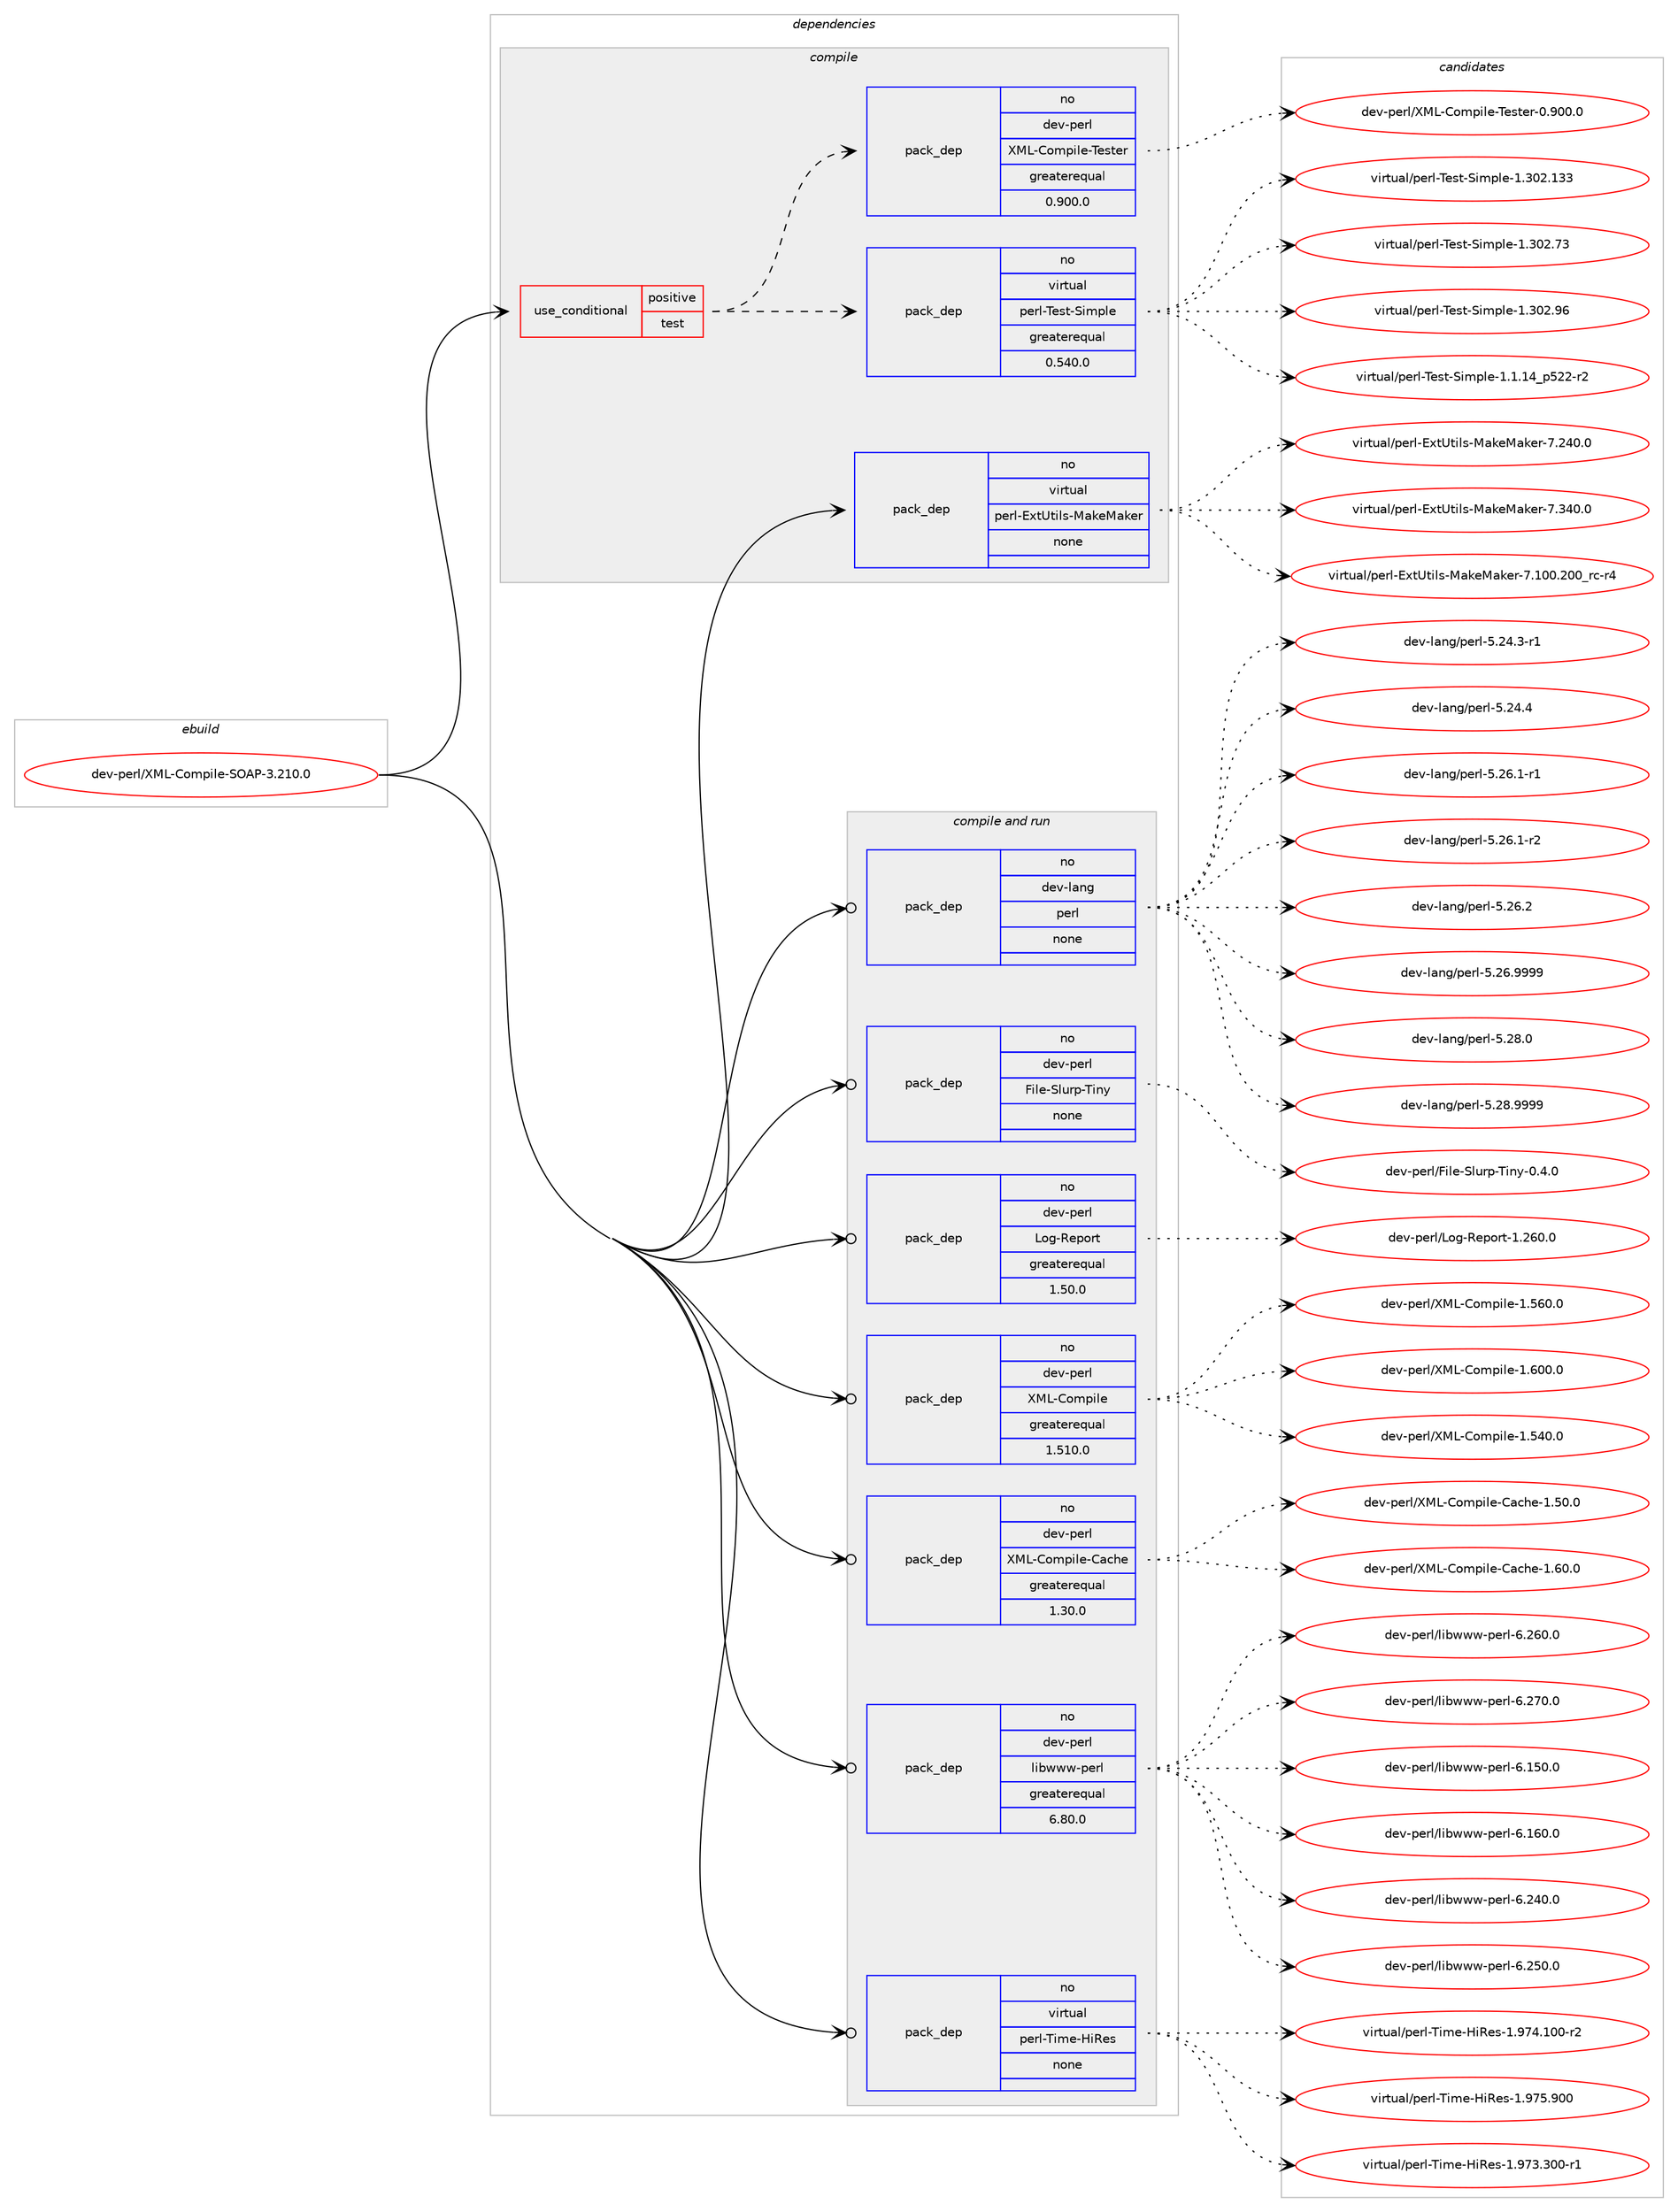 digraph prolog {

# *************
# Graph options
# *************

newrank=true;
concentrate=true;
compound=true;
graph [rankdir=LR,fontname=Helvetica,fontsize=10,ranksep=1.5];#, ranksep=2.5, nodesep=0.2];
edge  [arrowhead=vee];
node  [fontname=Helvetica,fontsize=10];

# **********
# The ebuild
# **********

subgraph cluster_leftcol {
color=gray;
rank=same;
label=<<i>ebuild</i>>;
id [label="dev-perl/XML-Compile-SOAP-3.210.0", color=red, width=4, href="../dev-perl/XML-Compile-SOAP-3.210.0.svg"];
}

# ****************
# The dependencies
# ****************

subgraph cluster_midcol {
color=gray;
label=<<i>dependencies</i>>;
subgraph cluster_compile {
fillcolor="#eeeeee";
style=filled;
label=<<i>compile</i>>;
subgraph cond369117 {
dependency1391226 [label=<<TABLE BORDER="0" CELLBORDER="1" CELLSPACING="0" CELLPADDING="4"><TR><TD ROWSPAN="3" CELLPADDING="10">use_conditional</TD></TR><TR><TD>positive</TD></TR><TR><TD>test</TD></TR></TABLE>>, shape=none, color=red];
subgraph pack999043 {
dependency1391227 [label=<<TABLE BORDER="0" CELLBORDER="1" CELLSPACING="0" CELLPADDING="4" WIDTH="220"><TR><TD ROWSPAN="6" CELLPADDING="30">pack_dep</TD></TR><TR><TD WIDTH="110">no</TD></TR><TR><TD>virtual</TD></TR><TR><TD>perl-Test-Simple</TD></TR><TR><TD>greaterequal</TD></TR><TR><TD>0.540.0</TD></TR></TABLE>>, shape=none, color=blue];
}
dependency1391226:e -> dependency1391227:w [weight=20,style="dashed",arrowhead="vee"];
subgraph pack999044 {
dependency1391228 [label=<<TABLE BORDER="0" CELLBORDER="1" CELLSPACING="0" CELLPADDING="4" WIDTH="220"><TR><TD ROWSPAN="6" CELLPADDING="30">pack_dep</TD></TR><TR><TD WIDTH="110">no</TD></TR><TR><TD>dev-perl</TD></TR><TR><TD>XML-Compile-Tester</TD></TR><TR><TD>greaterequal</TD></TR><TR><TD>0.900.0</TD></TR></TABLE>>, shape=none, color=blue];
}
dependency1391226:e -> dependency1391228:w [weight=20,style="dashed",arrowhead="vee"];
}
id:e -> dependency1391226:w [weight=20,style="solid",arrowhead="vee"];
subgraph pack999045 {
dependency1391229 [label=<<TABLE BORDER="0" CELLBORDER="1" CELLSPACING="0" CELLPADDING="4" WIDTH="220"><TR><TD ROWSPAN="6" CELLPADDING="30">pack_dep</TD></TR><TR><TD WIDTH="110">no</TD></TR><TR><TD>virtual</TD></TR><TR><TD>perl-ExtUtils-MakeMaker</TD></TR><TR><TD>none</TD></TR><TR><TD></TD></TR></TABLE>>, shape=none, color=blue];
}
id:e -> dependency1391229:w [weight=20,style="solid",arrowhead="vee"];
}
subgraph cluster_compileandrun {
fillcolor="#eeeeee";
style=filled;
label=<<i>compile and run</i>>;
subgraph pack999046 {
dependency1391230 [label=<<TABLE BORDER="0" CELLBORDER="1" CELLSPACING="0" CELLPADDING="4" WIDTH="220"><TR><TD ROWSPAN="6" CELLPADDING="30">pack_dep</TD></TR><TR><TD WIDTH="110">no</TD></TR><TR><TD>dev-lang</TD></TR><TR><TD>perl</TD></TR><TR><TD>none</TD></TR><TR><TD></TD></TR></TABLE>>, shape=none, color=blue];
}
id:e -> dependency1391230:w [weight=20,style="solid",arrowhead="odotvee"];
subgraph pack999047 {
dependency1391231 [label=<<TABLE BORDER="0" CELLBORDER="1" CELLSPACING="0" CELLPADDING="4" WIDTH="220"><TR><TD ROWSPAN="6" CELLPADDING="30">pack_dep</TD></TR><TR><TD WIDTH="110">no</TD></TR><TR><TD>dev-perl</TD></TR><TR><TD>File-Slurp-Tiny</TD></TR><TR><TD>none</TD></TR><TR><TD></TD></TR></TABLE>>, shape=none, color=blue];
}
id:e -> dependency1391231:w [weight=20,style="solid",arrowhead="odotvee"];
subgraph pack999048 {
dependency1391232 [label=<<TABLE BORDER="0" CELLBORDER="1" CELLSPACING="0" CELLPADDING="4" WIDTH="220"><TR><TD ROWSPAN="6" CELLPADDING="30">pack_dep</TD></TR><TR><TD WIDTH="110">no</TD></TR><TR><TD>dev-perl</TD></TR><TR><TD>Log-Report</TD></TR><TR><TD>greaterequal</TD></TR><TR><TD>1.50.0</TD></TR></TABLE>>, shape=none, color=blue];
}
id:e -> dependency1391232:w [weight=20,style="solid",arrowhead="odotvee"];
subgraph pack999049 {
dependency1391233 [label=<<TABLE BORDER="0" CELLBORDER="1" CELLSPACING="0" CELLPADDING="4" WIDTH="220"><TR><TD ROWSPAN="6" CELLPADDING="30">pack_dep</TD></TR><TR><TD WIDTH="110">no</TD></TR><TR><TD>dev-perl</TD></TR><TR><TD>XML-Compile</TD></TR><TR><TD>greaterequal</TD></TR><TR><TD>1.510.0</TD></TR></TABLE>>, shape=none, color=blue];
}
id:e -> dependency1391233:w [weight=20,style="solid",arrowhead="odotvee"];
subgraph pack999050 {
dependency1391234 [label=<<TABLE BORDER="0" CELLBORDER="1" CELLSPACING="0" CELLPADDING="4" WIDTH="220"><TR><TD ROWSPAN="6" CELLPADDING="30">pack_dep</TD></TR><TR><TD WIDTH="110">no</TD></TR><TR><TD>dev-perl</TD></TR><TR><TD>XML-Compile-Cache</TD></TR><TR><TD>greaterequal</TD></TR><TR><TD>1.30.0</TD></TR></TABLE>>, shape=none, color=blue];
}
id:e -> dependency1391234:w [weight=20,style="solid",arrowhead="odotvee"];
subgraph pack999051 {
dependency1391235 [label=<<TABLE BORDER="0" CELLBORDER="1" CELLSPACING="0" CELLPADDING="4" WIDTH="220"><TR><TD ROWSPAN="6" CELLPADDING="30">pack_dep</TD></TR><TR><TD WIDTH="110">no</TD></TR><TR><TD>dev-perl</TD></TR><TR><TD>libwww-perl</TD></TR><TR><TD>greaterequal</TD></TR><TR><TD>6.80.0</TD></TR></TABLE>>, shape=none, color=blue];
}
id:e -> dependency1391235:w [weight=20,style="solid",arrowhead="odotvee"];
subgraph pack999052 {
dependency1391236 [label=<<TABLE BORDER="0" CELLBORDER="1" CELLSPACING="0" CELLPADDING="4" WIDTH="220"><TR><TD ROWSPAN="6" CELLPADDING="30">pack_dep</TD></TR><TR><TD WIDTH="110">no</TD></TR><TR><TD>virtual</TD></TR><TR><TD>perl-Time-HiRes</TD></TR><TR><TD>none</TD></TR><TR><TD></TD></TR></TABLE>>, shape=none, color=blue];
}
id:e -> dependency1391236:w [weight=20,style="solid",arrowhead="odotvee"];
}
subgraph cluster_run {
fillcolor="#eeeeee";
style=filled;
label=<<i>run</i>>;
}
}

# **************
# The candidates
# **************

subgraph cluster_choices {
rank=same;
color=gray;
label=<<i>candidates</i>>;

subgraph choice999043 {
color=black;
nodesep=1;
choice11810511411611797108471121011141084584101115116458310510911210810145494649464952951125350504511450 [label="virtual/perl-Test-Simple-1.1.14_p522-r2", color=red, width=4,href="../virtual/perl-Test-Simple-1.1.14_p522-r2.svg"];
choice11810511411611797108471121011141084584101115116458310510911210810145494651485046495151 [label="virtual/perl-Test-Simple-1.302.133", color=red, width=4,href="../virtual/perl-Test-Simple-1.302.133.svg"];
choice118105114116117971084711210111410845841011151164583105109112108101454946514850465551 [label="virtual/perl-Test-Simple-1.302.73", color=red, width=4,href="../virtual/perl-Test-Simple-1.302.73.svg"];
choice118105114116117971084711210111410845841011151164583105109112108101454946514850465754 [label="virtual/perl-Test-Simple-1.302.96", color=red, width=4,href="../virtual/perl-Test-Simple-1.302.96.svg"];
dependency1391227:e -> choice11810511411611797108471121011141084584101115116458310510911210810145494649464952951125350504511450:w [style=dotted,weight="100"];
dependency1391227:e -> choice11810511411611797108471121011141084584101115116458310510911210810145494651485046495151:w [style=dotted,weight="100"];
dependency1391227:e -> choice118105114116117971084711210111410845841011151164583105109112108101454946514850465551:w [style=dotted,weight="100"];
dependency1391227:e -> choice118105114116117971084711210111410845841011151164583105109112108101454946514850465754:w [style=dotted,weight="100"];
}
subgraph choice999044 {
color=black;
nodesep=1;
choice1001011184511210111410847887776456711110911210510810145841011151161011144548465748484648 [label="dev-perl/XML-Compile-Tester-0.900.0", color=red, width=4,href="../dev-perl/XML-Compile-Tester-0.900.0.svg"];
dependency1391228:e -> choice1001011184511210111410847887776456711110911210510810145841011151161011144548465748484648:w [style=dotted,weight="100"];
}
subgraph choice999045 {
color=black;
nodesep=1;
choice118105114116117971084711210111410845691201168511610510811545779710710177971071011144555464948484650484895114994511452 [label="virtual/perl-ExtUtils-MakeMaker-7.100.200_rc-r4", color=red, width=4,href="../virtual/perl-ExtUtils-MakeMaker-7.100.200_rc-r4.svg"];
choice118105114116117971084711210111410845691201168511610510811545779710710177971071011144555465052484648 [label="virtual/perl-ExtUtils-MakeMaker-7.240.0", color=red, width=4,href="../virtual/perl-ExtUtils-MakeMaker-7.240.0.svg"];
choice118105114116117971084711210111410845691201168511610510811545779710710177971071011144555465152484648 [label="virtual/perl-ExtUtils-MakeMaker-7.340.0", color=red, width=4,href="../virtual/perl-ExtUtils-MakeMaker-7.340.0.svg"];
dependency1391229:e -> choice118105114116117971084711210111410845691201168511610510811545779710710177971071011144555464948484650484895114994511452:w [style=dotted,weight="100"];
dependency1391229:e -> choice118105114116117971084711210111410845691201168511610510811545779710710177971071011144555465052484648:w [style=dotted,weight="100"];
dependency1391229:e -> choice118105114116117971084711210111410845691201168511610510811545779710710177971071011144555465152484648:w [style=dotted,weight="100"];
}
subgraph choice999046 {
color=black;
nodesep=1;
choice100101118451089711010347112101114108455346505246514511449 [label="dev-lang/perl-5.24.3-r1", color=red, width=4,href="../dev-lang/perl-5.24.3-r1.svg"];
choice10010111845108971101034711210111410845534650524652 [label="dev-lang/perl-5.24.4", color=red, width=4,href="../dev-lang/perl-5.24.4.svg"];
choice100101118451089711010347112101114108455346505446494511449 [label="dev-lang/perl-5.26.1-r1", color=red, width=4,href="../dev-lang/perl-5.26.1-r1.svg"];
choice100101118451089711010347112101114108455346505446494511450 [label="dev-lang/perl-5.26.1-r2", color=red, width=4,href="../dev-lang/perl-5.26.1-r2.svg"];
choice10010111845108971101034711210111410845534650544650 [label="dev-lang/perl-5.26.2", color=red, width=4,href="../dev-lang/perl-5.26.2.svg"];
choice10010111845108971101034711210111410845534650544657575757 [label="dev-lang/perl-5.26.9999", color=red, width=4,href="../dev-lang/perl-5.26.9999.svg"];
choice10010111845108971101034711210111410845534650564648 [label="dev-lang/perl-5.28.0", color=red, width=4,href="../dev-lang/perl-5.28.0.svg"];
choice10010111845108971101034711210111410845534650564657575757 [label="dev-lang/perl-5.28.9999", color=red, width=4,href="../dev-lang/perl-5.28.9999.svg"];
dependency1391230:e -> choice100101118451089711010347112101114108455346505246514511449:w [style=dotted,weight="100"];
dependency1391230:e -> choice10010111845108971101034711210111410845534650524652:w [style=dotted,weight="100"];
dependency1391230:e -> choice100101118451089711010347112101114108455346505446494511449:w [style=dotted,weight="100"];
dependency1391230:e -> choice100101118451089711010347112101114108455346505446494511450:w [style=dotted,weight="100"];
dependency1391230:e -> choice10010111845108971101034711210111410845534650544650:w [style=dotted,weight="100"];
dependency1391230:e -> choice10010111845108971101034711210111410845534650544657575757:w [style=dotted,weight="100"];
dependency1391230:e -> choice10010111845108971101034711210111410845534650564648:w [style=dotted,weight="100"];
dependency1391230:e -> choice10010111845108971101034711210111410845534650564657575757:w [style=dotted,weight="100"];
}
subgraph choice999047 {
color=black;
nodesep=1;
choice10010111845112101114108477010510810145831081171141124584105110121454846524648 [label="dev-perl/File-Slurp-Tiny-0.4.0", color=red, width=4,href="../dev-perl/File-Slurp-Tiny-0.4.0.svg"];
dependency1391231:e -> choice10010111845112101114108477010510810145831081171141124584105110121454846524648:w [style=dotted,weight="100"];
}
subgraph choice999048 {
color=black;
nodesep=1;
choice10010111845112101114108477611110345821011121111141164549465054484648 [label="dev-perl/Log-Report-1.260.0", color=red, width=4,href="../dev-perl/Log-Report-1.260.0.svg"];
dependency1391232:e -> choice10010111845112101114108477611110345821011121111141164549465054484648:w [style=dotted,weight="100"];
}
subgraph choice999049 {
color=black;
nodesep=1;
choice100101118451121011141084788777645671111091121051081014549465352484648 [label="dev-perl/XML-Compile-1.540.0", color=red, width=4,href="../dev-perl/XML-Compile-1.540.0.svg"];
choice100101118451121011141084788777645671111091121051081014549465354484648 [label="dev-perl/XML-Compile-1.560.0", color=red, width=4,href="../dev-perl/XML-Compile-1.560.0.svg"];
choice100101118451121011141084788777645671111091121051081014549465448484648 [label="dev-perl/XML-Compile-1.600.0", color=red, width=4,href="../dev-perl/XML-Compile-1.600.0.svg"];
dependency1391233:e -> choice100101118451121011141084788777645671111091121051081014549465352484648:w [style=dotted,weight="100"];
dependency1391233:e -> choice100101118451121011141084788777645671111091121051081014549465354484648:w [style=dotted,weight="100"];
dependency1391233:e -> choice100101118451121011141084788777645671111091121051081014549465448484648:w [style=dotted,weight="100"];
}
subgraph choice999050 {
color=black;
nodesep=1;
choice100101118451121011141084788777645671111091121051081014567979910410145494653484648 [label="dev-perl/XML-Compile-Cache-1.50.0", color=red, width=4,href="../dev-perl/XML-Compile-Cache-1.50.0.svg"];
choice100101118451121011141084788777645671111091121051081014567979910410145494654484648 [label="dev-perl/XML-Compile-Cache-1.60.0", color=red, width=4,href="../dev-perl/XML-Compile-Cache-1.60.0.svg"];
dependency1391234:e -> choice100101118451121011141084788777645671111091121051081014567979910410145494653484648:w [style=dotted,weight="100"];
dependency1391234:e -> choice100101118451121011141084788777645671111091121051081014567979910410145494654484648:w [style=dotted,weight="100"];
}
subgraph choice999051 {
color=black;
nodesep=1;
choice100101118451121011141084710810598119119119451121011141084554464953484648 [label="dev-perl/libwww-perl-6.150.0", color=red, width=4,href="../dev-perl/libwww-perl-6.150.0.svg"];
choice100101118451121011141084710810598119119119451121011141084554464954484648 [label="dev-perl/libwww-perl-6.160.0", color=red, width=4,href="../dev-perl/libwww-perl-6.160.0.svg"];
choice100101118451121011141084710810598119119119451121011141084554465052484648 [label="dev-perl/libwww-perl-6.240.0", color=red, width=4,href="../dev-perl/libwww-perl-6.240.0.svg"];
choice100101118451121011141084710810598119119119451121011141084554465053484648 [label="dev-perl/libwww-perl-6.250.0", color=red, width=4,href="../dev-perl/libwww-perl-6.250.0.svg"];
choice100101118451121011141084710810598119119119451121011141084554465054484648 [label="dev-perl/libwww-perl-6.260.0", color=red, width=4,href="../dev-perl/libwww-perl-6.260.0.svg"];
choice100101118451121011141084710810598119119119451121011141084554465055484648 [label="dev-perl/libwww-perl-6.270.0", color=red, width=4,href="../dev-perl/libwww-perl-6.270.0.svg"];
dependency1391235:e -> choice100101118451121011141084710810598119119119451121011141084554464953484648:w [style=dotted,weight="100"];
dependency1391235:e -> choice100101118451121011141084710810598119119119451121011141084554464954484648:w [style=dotted,weight="100"];
dependency1391235:e -> choice100101118451121011141084710810598119119119451121011141084554465052484648:w [style=dotted,weight="100"];
dependency1391235:e -> choice100101118451121011141084710810598119119119451121011141084554465053484648:w [style=dotted,weight="100"];
dependency1391235:e -> choice100101118451121011141084710810598119119119451121011141084554465054484648:w [style=dotted,weight="100"];
dependency1391235:e -> choice100101118451121011141084710810598119119119451121011141084554465055484648:w [style=dotted,weight="100"];
}
subgraph choice999052 {
color=black;
nodesep=1;
choice11810511411611797108471121011141084584105109101457210582101115454946575551465148484511449 [label="virtual/perl-Time-HiRes-1.973.300-r1", color=red, width=4,href="../virtual/perl-Time-HiRes-1.973.300-r1.svg"];
choice11810511411611797108471121011141084584105109101457210582101115454946575552464948484511450 [label="virtual/perl-Time-HiRes-1.974.100-r2", color=red, width=4,href="../virtual/perl-Time-HiRes-1.974.100-r2.svg"];
choice1181051141161179710847112101114108458410510910145721058210111545494657555346574848 [label="virtual/perl-Time-HiRes-1.975.900", color=red, width=4,href="../virtual/perl-Time-HiRes-1.975.900.svg"];
dependency1391236:e -> choice11810511411611797108471121011141084584105109101457210582101115454946575551465148484511449:w [style=dotted,weight="100"];
dependency1391236:e -> choice11810511411611797108471121011141084584105109101457210582101115454946575552464948484511450:w [style=dotted,weight="100"];
dependency1391236:e -> choice1181051141161179710847112101114108458410510910145721058210111545494657555346574848:w [style=dotted,weight="100"];
}
}

}
